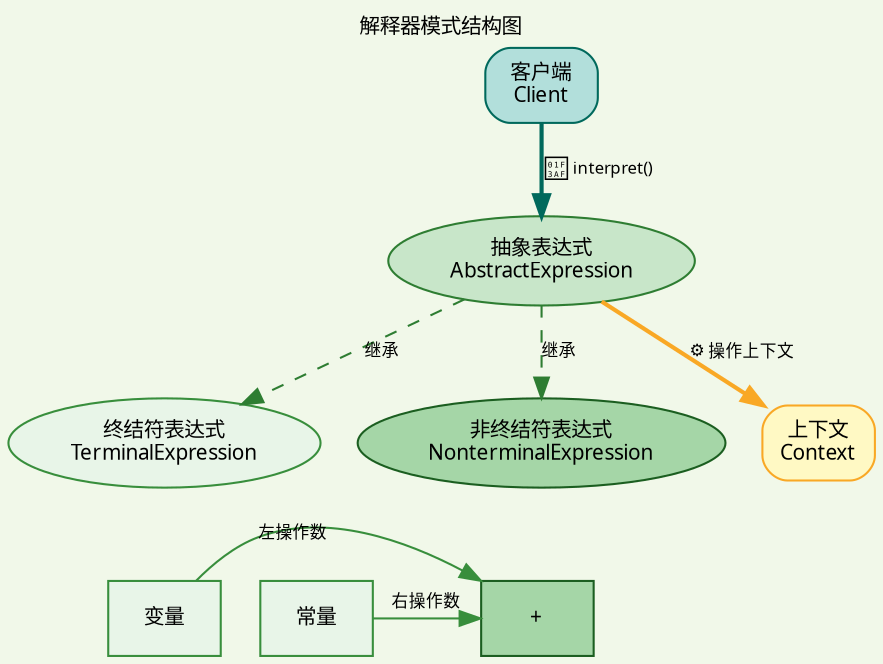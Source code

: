 digraph InterpreterPattern {
    graph [fontname="Microsoft YaHei", fontsize=10, bgcolor="#f1f8e9"];
    node [fontname="Microsoft YaHei", fontsize=10, style="filled,rounded"];
    edge [fontname="Microsoft YaHei", fontsize=8];

    rankdir=TB;
    bgcolor="#f1f8e9";

    AbstractExpression [label="抽象表达式\nAbstractExpression", fillcolor="#c8e6c9", color="#2e7d32"];

    TerminalExpression [label="终结符表达式\nTerminalExpression", fillcolor="#e8f5e8", color="#388e3c"];

    NonterminalExpression [label="非终结符表达式\nNonterminalExpression", fillcolor="#a5d6a7", color="#1b5e20"];

    Context [label="上下文\nContext", fillcolor="#fff9c4", color="#f9a825", shape=box];

    Client [label="客户端\nClient", fillcolor="#b2dfdb", color="#00695c", shape=box];

    AbstractExpression -> TerminalExpression [label="继承", color="#2e7d32", style="dashed"];
    AbstractExpression -> NonterminalExpression [label="继承", color="#2e7d32", style="dashed"];

    Client -> AbstractExpression [label="🎯 interpret()", color="#00695c", style="bold"];

    AbstractExpression -> Context [label="⚙️ 操作上下文", color="#f9a825", style="bold"];

    {
        rank=same;
        expression1 [label="变量", fillcolor="#e8f5e8", color="#388e3c", shape=box, style="filled"];
        operator [label="+", fillcolor="#a5d6a7", color="#1b5e20", shape=box, style="filled"];
        expression2 [label="常量", fillcolor="#e8f5e8", color="#388e3c", shape=box, style="filled"];
    }

    TerminalExpression -> expression1 [style="invis"];
    NonterminalExpression -> operator [style="invis"];
    TerminalExpression -> expression2 [style="invis"];

    expression1 -> operator [label="左操作数", color="#388e3c"];
    expression2 -> operator [label="右操作数", color="#388e3c"];

    labelloc="t";
    label="解释器模式结构图";
}




